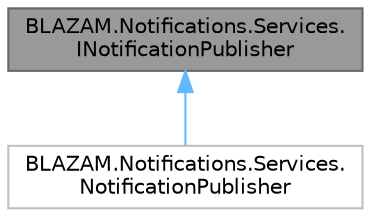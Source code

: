 digraph "BLAZAM.Notifications.Services.INotificationPublisher"
{
 // LATEX_PDF_SIZE
  bgcolor="transparent";
  edge [fontname=Helvetica,fontsize=10,labelfontname=Helvetica,labelfontsize=10];
  node [fontname=Helvetica,fontsize=10,shape=box,height=0.2,width=0.4];
  Node1 [id="Node000001",label="BLAZAM.Notifications.Services.\lINotificationPublisher",height=0.2,width=0.4,color="gray40", fillcolor="grey60", style="filled", fontcolor="black",tooltip=" "];
  Node1 -> Node2 [id="edge2_Node000001_Node000002",dir="back",color="steelblue1",style="solid",tooltip=" "];
  Node2 [id="Node000002",label="BLAZAM.Notifications.Services.\lNotificationPublisher",height=0.2,width=0.4,color="grey75", fillcolor="white", style="filled",URL="$class_b_l_a_z_a_m_1_1_notifications_1_1_services_1_1_notification_publisher.html",tooltip=" "];
}
